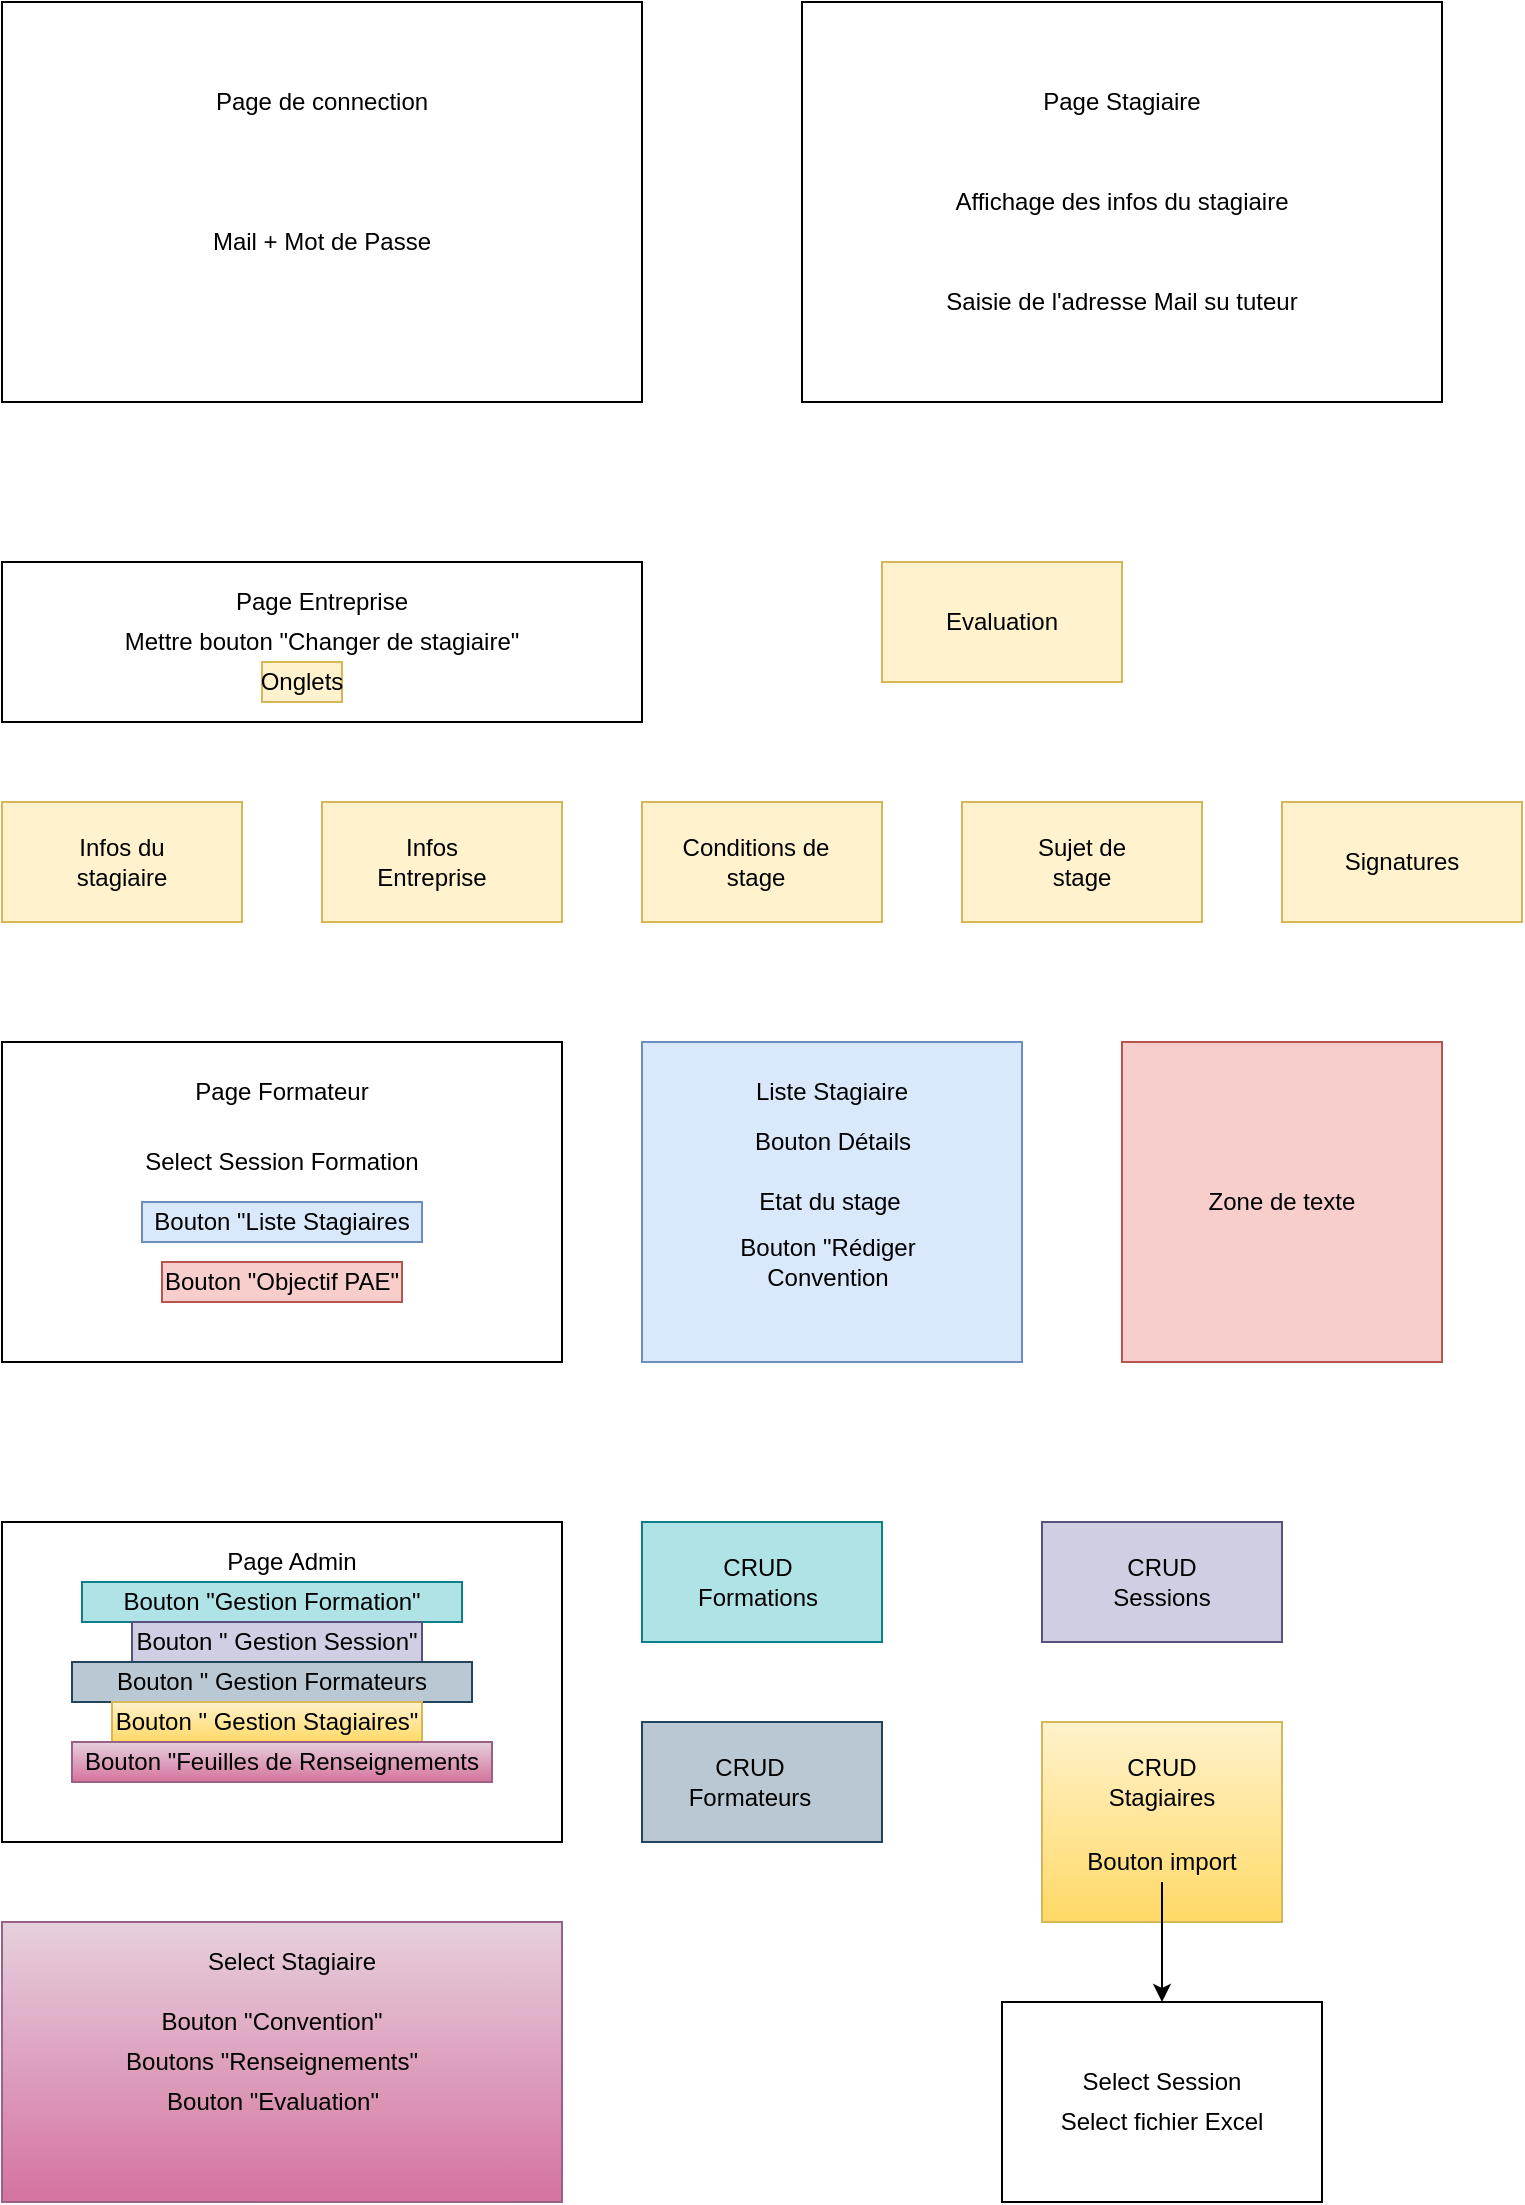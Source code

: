 <mxfile version="13.10.2" type="device"><diagram id="X3JFJ_DxT3fkNJaawJKQ" name="Page-1"><mxGraphModel dx="1422" dy="794" grid="1" gridSize="10" guides="1" tooltips="1" connect="1" arrows="1" fold="1" page="1" pageScale="1" pageWidth="827" pageHeight="1169" math="0" shadow="0"><root><mxCell id="0"/><mxCell id="1" parent="0"/><mxCell id="odOKsXgZYbs-RsLMrPgO-2" value="" style="rounded=0;whiteSpace=wrap;html=1;" vertex="1" parent="1"><mxGeometry x="40" y="40" width="320" height="200" as="geometry"/></mxCell><mxCell id="odOKsXgZYbs-RsLMrPgO-3" value="Page de connection&lt;br&gt;" style="text;html=1;strokeColor=none;fillColor=none;align=center;verticalAlign=middle;whiteSpace=wrap;rounded=0;" vertex="1" parent="1"><mxGeometry x="115" y="80" width="170" height="20" as="geometry"/></mxCell><mxCell id="odOKsXgZYbs-RsLMrPgO-4" value="Mail + Mot de Passe" style="text;html=1;strokeColor=none;fillColor=none;align=center;verticalAlign=middle;whiteSpace=wrap;rounded=0;" vertex="1" parent="1"><mxGeometry x="135" y="150" width="130" height="20" as="geometry"/></mxCell><mxCell id="odOKsXgZYbs-RsLMrPgO-5" value="" style="rounded=0;whiteSpace=wrap;html=1;" vertex="1" parent="1"><mxGeometry x="440" y="40" width="320" height="200" as="geometry"/></mxCell><mxCell id="odOKsXgZYbs-RsLMrPgO-6" value="Page Stagiaire" style="text;html=1;strokeColor=none;fillColor=none;align=center;verticalAlign=middle;whiteSpace=wrap;rounded=0;" vertex="1" parent="1"><mxGeometry x="540" y="80" width="120" height="20" as="geometry"/></mxCell><mxCell id="odOKsXgZYbs-RsLMrPgO-7" value="Affichage des infos du stagiaire" style="text;html=1;strokeColor=none;fillColor=none;align=center;verticalAlign=middle;whiteSpace=wrap;rounded=0;" vertex="1" parent="1"><mxGeometry x="495" y="130" width="210" height="20" as="geometry"/></mxCell><mxCell id="odOKsXgZYbs-RsLMrPgO-8" value="Saisie de l'adresse Mail su tuteur" style="text;html=1;strokeColor=none;fillColor=none;align=center;verticalAlign=middle;whiteSpace=wrap;rounded=0;" vertex="1" parent="1"><mxGeometry x="490" y="180" width="220" height="20" as="geometry"/></mxCell><mxCell id="odOKsXgZYbs-RsLMrPgO-9" value="Mettre bouton &quot;Changer de stagiaire&quot;" style="rounded=0;whiteSpace=wrap;html=1;" vertex="1" parent="1"><mxGeometry x="40" y="320" width="320" height="80" as="geometry"/></mxCell><mxCell id="odOKsXgZYbs-RsLMrPgO-10" value="Page Entreprise" style="text;html=1;strokeColor=none;fillColor=none;align=center;verticalAlign=middle;whiteSpace=wrap;rounded=0;" vertex="1" parent="1"><mxGeometry x="120" y="330" width="160" height="20" as="geometry"/></mxCell><mxCell id="odOKsXgZYbs-RsLMrPgO-11" value="Onglets&lt;br&gt;" style="text;html=1;strokeColor=#d6b656;fillColor=#fff2cc;align=center;verticalAlign=middle;whiteSpace=wrap;rounded=0;" vertex="1" parent="1"><mxGeometry x="170" y="370" width="40" height="20" as="geometry"/></mxCell><mxCell id="odOKsXgZYbs-RsLMrPgO-12" value="" style="rounded=0;whiteSpace=wrap;html=1;fillColor=#fff2cc;strokeColor=#d6b656;" vertex="1" parent="1"><mxGeometry x="40" y="440" width="120" height="60" as="geometry"/></mxCell><mxCell id="odOKsXgZYbs-RsLMrPgO-13" value="Infos du stagiaire" style="text;html=1;strokeColor=none;fillColor=none;align=center;verticalAlign=middle;whiteSpace=wrap;rounded=0;" vertex="1" parent="1"><mxGeometry x="60" y="460" width="80" height="20" as="geometry"/></mxCell><mxCell id="odOKsXgZYbs-RsLMrPgO-14" value="" style="rounded=0;whiteSpace=wrap;html=1;fillColor=#fff2cc;strokeColor=#d6b656;" vertex="1" parent="1"><mxGeometry x="200" y="440" width="120" height="60" as="geometry"/></mxCell><mxCell id="odOKsXgZYbs-RsLMrPgO-15" value="Infos Entreprise" style="text;html=1;strokeColor=none;fillColor=none;align=center;verticalAlign=middle;whiteSpace=wrap;rounded=0;" vertex="1" parent="1"><mxGeometry x="230" y="450" width="50" height="40" as="geometry"/></mxCell><mxCell id="odOKsXgZYbs-RsLMrPgO-16" value="" style="rounded=0;whiteSpace=wrap;html=1;fillColor=#fff2cc;strokeColor=#d6b656;" vertex="1" parent="1"><mxGeometry x="360" y="440" width="120" height="60" as="geometry"/></mxCell><mxCell id="odOKsXgZYbs-RsLMrPgO-17" value="" style="rounded=0;whiteSpace=wrap;html=1;fillColor=#fff2cc;strokeColor=#d6b656;" vertex="1" parent="1"><mxGeometry x="520" y="440" width="120" height="60" as="geometry"/></mxCell><mxCell id="odOKsXgZYbs-RsLMrPgO-18" value="" style="rounded=0;whiteSpace=wrap;html=1;fillColor=#fff2cc;strokeColor=#d6b656;" vertex="1" parent="1"><mxGeometry x="680" y="440" width="120" height="60" as="geometry"/></mxCell><mxCell id="odOKsXgZYbs-RsLMrPgO-19" value="Conditions de stage" style="text;html=1;strokeColor=none;fillColor=none;align=center;verticalAlign=middle;whiteSpace=wrap;rounded=0;" vertex="1" parent="1"><mxGeometry x="374" y="460" width="86" height="20" as="geometry"/></mxCell><mxCell id="odOKsXgZYbs-RsLMrPgO-20" value="Sujet de stage&lt;br&gt;" style="text;html=1;strokeColor=none;fillColor=none;align=center;verticalAlign=middle;whiteSpace=wrap;rounded=0;" vertex="1" parent="1"><mxGeometry x="550" y="460" width="60" height="20" as="geometry"/></mxCell><mxCell id="odOKsXgZYbs-RsLMrPgO-22" value="Signatures" style="text;html=1;strokeColor=none;fillColor=none;align=center;verticalAlign=middle;whiteSpace=wrap;rounded=0;" vertex="1" parent="1"><mxGeometry x="720" y="460" width="40" height="20" as="geometry"/></mxCell><mxCell id="odOKsXgZYbs-RsLMrPgO-23" value="" style="rounded=0;whiteSpace=wrap;html=1;fillColor=#fff2cc;strokeColor=#d6b656;" vertex="1" parent="1"><mxGeometry x="480" y="320" width="120" height="60" as="geometry"/></mxCell><mxCell id="odOKsXgZYbs-RsLMrPgO-24" value="Evaluation&lt;br&gt;" style="text;html=1;strokeColor=none;fillColor=none;align=center;verticalAlign=middle;whiteSpace=wrap;rounded=0;" vertex="1" parent="1"><mxGeometry x="520" y="340" width="40" height="20" as="geometry"/></mxCell><mxCell id="odOKsXgZYbs-RsLMrPgO-25" style="edgeStyle=orthogonalEdgeStyle;rounded=0;orthogonalLoop=1;jettySize=auto;html=1;exitX=0.5;exitY=1;exitDx=0;exitDy=0;" edge="1" parent="1" source="odOKsXgZYbs-RsLMrPgO-14" target="odOKsXgZYbs-RsLMrPgO-14"><mxGeometry relative="1" as="geometry"/></mxCell><mxCell id="odOKsXgZYbs-RsLMrPgO-26" value="" style="rounded=0;whiteSpace=wrap;html=1;" vertex="1" parent="1"><mxGeometry x="40" y="560" width="280" height="160" as="geometry"/></mxCell><mxCell id="odOKsXgZYbs-RsLMrPgO-27" value="Page Formateur&lt;br&gt;" style="text;html=1;strokeColor=none;fillColor=none;align=center;verticalAlign=middle;whiteSpace=wrap;rounded=0;" vertex="1" parent="1"><mxGeometry x="130" y="575" width="100" height="20" as="geometry"/></mxCell><mxCell id="odOKsXgZYbs-RsLMrPgO-28" value="Select Session Formation" style="text;html=1;strokeColor=none;fillColor=none;align=center;verticalAlign=middle;whiteSpace=wrap;rounded=0;" vertex="1" parent="1"><mxGeometry x="60" y="610" width="240" height="20" as="geometry"/></mxCell><mxCell id="odOKsXgZYbs-RsLMrPgO-30" value="Bouton &quot;Liste Stagiaires" style="text;html=1;strokeColor=#6c8ebf;fillColor=#dae8fc;align=center;verticalAlign=middle;whiteSpace=wrap;rounded=0;" vertex="1" parent="1"><mxGeometry x="110" y="640" width="140" height="20" as="geometry"/></mxCell><mxCell id="odOKsXgZYbs-RsLMrPgO-31" value="Bouton &quot;Objectif PAE&quot;" style="text;html=1;strokeColor=#b85450;fillColor=#f8cecc;align=center;verticalAlign=middle;whiteSpace=wrap;rounded=0;" vertex="1" parent="1"><mxGeometry x="120" y="670" width="120" height="20" as="geometry"/></mxCell><mxCell id="odOKsXgZYbs-RsLMrPgO-32" value="" style="rounded=0;whiteSpace=wrap;html=1;fillColor=#dae8fc;strokeColor=#6c8ebf;" vertex="1" parent="1"><mxGeometry x="360" y="560" width="190" height="160" as="geometry"/></mxCell><mxCell id="odOKsXgZYbs-RsLMrPgO-33" value="Liste Stagiaire" style="text;html=1;strokeColor=none;fillColor=none;align=center;verticalAlign=middle;whiteSpace=wrap;rounded=0;" vertex="1" parent="1"><mxGeometry x="410" y="575" width="90" height="20" as="geometry"/></mxCell><mxCell id="odOKsXgZYbs-RsLMrPgO-34" value="Bouton Détails" style="text;html=1;strokeColor=none;fillColor=none;align=center;verticalAlign=middle;whiteSpace=wrap;rounded=0;" vertex="1" parent="1"><mxGeometry x="407.5" y="600" width="95" height="20" as="geometry"/></mxCell><mxCell id="odOKsXgZYbs-RsLMrPgO-35" value="Etat du stage" style="text;html=1;strokeColor=none;fillColor=none;align=center;verticalAlign=middle;whiteSpace=wrap;rounded=0;" vertex="1" parent="1"><mxGeometry x="414" y="630" width="80" height="20" as="geometry"/></mxCell><mxCell id="odOKsXgZYbs-RsLMrPgO-36" value="Bouton &quot;Rédiger Convention&lt;br&gt;" style="text;html=1;strokeColor=none;fillColor=none;align=center;verticalAlign=middle;whiteSpace=wrap;rounded=0;" vertex="1" parent="1"><mxGeometry x="402.5" y="660" width="100" height="20" as="geometry"/></mxCell><mxCell id="odOKsXgZYbs-RsLMrPgO-37" value="" style="rounded=0;whiteSpace=wrap;html=1;fillColor=#f8cecc;strokeColor=#b85450;" vertex="1" parent="1"><mxGeometry x="600" y="560" width="160" height="160" as="geometry"/></mxCell><mxCell id="odOKsXgZYbs-RsLMrPgO-38" value="Zone de texte" style="text;html=1;strokeColor=none;fillColor=none;align=center;verticalAlign=middle;whiteSpace=wrap;rounded=0;" vertex="1" parent="1"><mxGeometry x="630" y="630" width="100" height="20" as="geometry"/></mxCell><mxCell id="odOKsXgZYbs-RsLMrPgO-39" value="" style="rounded=0;whiteSpace=wrap;html=1;" vertex="1" parent="1"><mxGeometry x="40" y="800" width="280" height="160" as="geometry"/></mxCell><mxCell id="odOKsXgZYbs-RsLMrPgO-40" value="Page Admin" style="text;html=1;strokeColor=none;fillColor=none;align=center;verticalAlign=middle;whiteSpace=wrap;rounded=0;" vertex="1" parent="1"><mxGeometry x="130" y="810" width="110" height="20" as="geometry"/></mxCell><mxCell id="odOKsXgZYbs-RsLMrPgO-41" value="Bouton &quot;Gestion Formation&quot;" style="text;html=1;strokeColor=#0e8088;fillColor=#b0e3e6;align=center;verticalAlign=middle;whiteSpace=wrap;rounded=0;" vertex="1" parent="1"><mxGeometry x="80" y="830" width="190" height="20" as="geometry"/></mxCell><mxCell id="odOKsXgZYbs-RsLMrPgO-42" value="Bouton &quot; Gestion Session&quot;" style="text;html=1;strokeColor=#56517e;fillColor=#d0cee2;align=center;verticalAlign=middle;whiteSpace=wrap;rounded=0;" vertex="1" parent="1"><mxGeometry x="105" y="850" width="145" height="20" as="geometry"/></mxCell><mxCell id="odOKsXgZYbs-RsLMrPgO-43" value="Bouton &quot; Gestion Formateurs" style="text;html=1;strokeColor=#23445d;fillColor=#bac8d3;align=center;verticalAlign=middle;whiteSpace=wrap;rounded=0;" vertex="1" parent="1"><mxGeometry x="75" y="870" width="200" height="20" as="geometry"/></mxCell><mxCell id="odOKsXgZYbs-RsLMrPgO-44" value="Bouton &quot; Gestion Stagiaires&quot;" style="text;html=1;strokeColor=#d6b656;fillColor=#fff2cc;align=center;verticalAlign=middle;whiteSpace=wrap;rounded=0;gradientColor=#ffd966;" vertex="1" parent="1"><mxGeometry x="95" y="890" width="155" height="20" as="geometry"/></mxCell><mxCell id="odOKsXgZYbs-RsLMrPgO-45" value="Bouton &quot;Feuilles de Renseignements" style="text;html=1;strokeColor=#996185;fillColor=#e6d0de;align=center;verticalAlign=middle;whiteSpace=wrap;rounded=0;gradientColor=#d5739d;" vertex="1" parent="1"><mxGeometry x="75" y="910" width="210" height="20" as="geometry"/></mxCell><mxCell id="odOKsXgZYbs-RsLMrPgO-46" value="" style="rounded=0;whiteSpace=wrap;html=1;fillColor=#b0e3e6;strokeColor=#0e8088;" vertex="1" parent="1"><mxGeometry x="360" y="800" width="120" height="60" as="geometry"/></mxCell><mxCell id="odOKsXgZYbs-RsLMrPgO-47" value="CRUD Formations" style="text;html=1;strokeColor=none;fillColor=none;align=center;verticalAlign=middle;whiteSpace=wrap;rounded=0;" vertex="1" parent="1"><mxGeometry x="375" y="820" width="86" height="20" as="geometry"/></mxCell><mxCell id="odOKsXgZYbs-RsLMrPgO-48" value="" style="rounded=0;whiteSpace=wrap;html=1;fillColor=#d0cee2;strokeColor=#56517e;" vertex="1" parent="1"><mxGeometry x="560" y="800" width="120" height="60" as="geometry"/></mxCell><mxCell id="odOKsXgZYbs-RsLMrPgO-49" value="CRUD Sessions" style="text;html=1;strokeColor=none;fillColor=none;align=center;verticalAlign=middle;whiteSpace=wrap;rounded=0;" vertex="1" parent="1"><mxGeometry x="600" y="820" width="40" height="20" as="geometry"/></mxCell><mxCell id="odOKsXgZYbs-RsLMrPgO-50" value="" style="rounded=0;whiteSpace=wrap;html=1;fillColor=#bac8d3;strokeColor=#23445d;" vertex="1" parent="1"><mxGeometry x="360" y="900" width="120" height="60" as="geometry"/></mxCell><mxCell id="odOKsXgZYbs-RsLMrPgO-51" value="" style="rounded=0;whiteSpace=wrap;html=1;gradientColor=#ffd966;fillColor=#fff2cc;strokeColor=#d6b656;" vertex="1" parent="1"><mxGeometry x="560" y="900" width="120" height="100" as="geometry"/></mxCell><mxCell id="odOKsXgZYbs-RsLMrPgO-52" value="CRUD Formateurs" style="text;html=1;strokeColor=none;fillColor=none;align=center;verticalAlign=middle;whiteSpace=wrap;rounded=0;" vertex="1" parent="1"><mxGeometry x="394" y="920" width="40" height="20" as="geometry"/></mxCell><mxCell id="odOKsXgZYbs-RsLMrPgO-53" value="CRUD Stagiaires&lt;br&gt;" style="text;html=1;strokeColor=none;fillColor=none;align=center;verticalAlign=middle;whiteSpace=wrap;rounded=0;" vertex="1" parent="1"><mxGeometry x="600" y="920" width="40" height="20" as="geometry"/></mxCell><mxCell id="odOKsXgZYbs-RsLMrPgO-54" value="Bouton import" style="text;html=1;strokeColor=none;fillColor=none;align=center;verticalAlign=middle;whiteSpace=wrap;rounded=0;" vertex="1" parent="1"><mxGeometry x="580" y="960" width="80" height="20" as="geometry"/></mxCell><mxCell id="odOKsXgZYbs-RsLMrPgO-55" value="" style="rounded=0;whiteSpace=wrap;html=1;" vertex="1" parent="1"><mxGeometry x="540" y="1040" width="160" height="100" as="geometry"/></mxCell><mxCell id="odOKsXgZYbs-RsLMrPgO-56" value="Select Session" style="text;html=1;strokeColor=none;fillColor=none;align=center;verticalAlign=middle;whiteSpace=wrap;rounded=0;" vertex="1" parent="1"><mxGeometry x="555" y="1070" width="130" height="20" as="geometry"/></mxCell><mxCell id="odOKsXgZYbs-RsLMrPgO-58" value="Select fichier Excel" style="text;html=1;strokeColor=none;fillColor=none;align=center;verticalAlign=middle;whiteSpace=wrap;rounded=0;" vertex="1" parent="1"><mxGeometry x="550" y="1090" width="140" height="20" as="geometry"/></mxCell><mxCell id="odOKsXgZYbs-RsLMrPgO-59" value="" style="endArrow=classic;html=1;entryX=0.5;entryY=0;entryDx=0;entryDy=0;" edge="1" parent="1" target="odOKsXgZYbs-RsLMrPgO-55"><mxGeometry width="50" height="50" relative="1" as="geometry"><mxPoint x="620" y="980" as="sourcePoint"/><mxPoint x="670" y="930" as="targetPoint"/></mxGeometry></mxCell><mxCell id="odOKsXgZYbs-RsLMrPgO-62" value="" style="rounded=0;whiteSpace=wrap;html=1;gradientColor=#d5739d;fillColor=#e6d0de;strokeColor=#996185;" vertex="1" parent="1"><mxGeometry x="40" y="1000" width="280" height="140" as="geometry"/></mxCell><mxCell id="odOKsXgZYbs-RsLMrPgO-63" value="Select Stagiaire" style="text;html=1;strokeColor=none;fillColor=none;align=center;verticalAlign=middle;whiteSpace=wrap;rounded=0;" vertex="1" parent="1"><mxGeometry x="110" y="1010" width="150" height="20" as="geometry"/></mxCell><mxCell id="odOKsXgZYbs-RsLMrPgO-64" value="Bouton &quot;Convention&quot;" style="text;html=1;strokeColor=none;fillColor=none;align=center;verticalAlign=middle;whiteSpace=wrap;rounded=0;" vertex="1" parent="1"><mxGeometry x="80" y="1040" width="190" height="20" as="geometry"/></mxCell><mxCell id="odOKsXgZYbs-RsLMrPgO-65" value="Boutons &quot;Renseignements&quot;" style="text;html=1;strokeColor=none;fillColor=none;align=center;verticalAlign=middle;whiteSpace=wrap;rounded=0;" vertex="1" parent="1"><mxGeometry x="90" y="1060" width="170" height="20" as="geometry"/></mxCell><mxCell id="odOKsXgZYbs-RsLMrPgO-66" value="Bouton &quot;Evaluation&quot;" style="text;html=1;strokeColor=none;fillColor=none;align=center;verticalAlign=middle;whiteSpace=wrap;rounded=0;" vertex="1" parent="1"><mxGeometry x="107.5" y="1080" width="135" height="20" as="geometry"/></mxCell></root></mxGraphModel></diagram></mxfile>